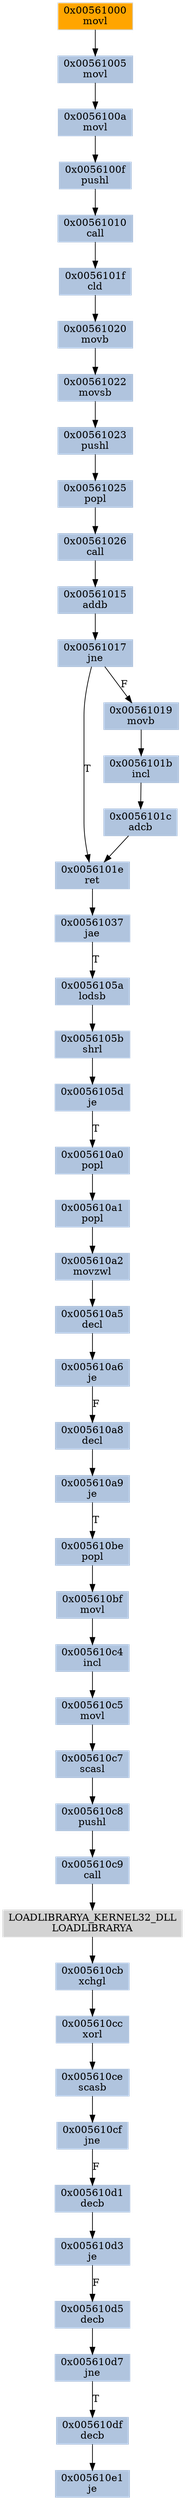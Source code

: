 strict digraph G {
	graph [bgcolor=transparent,
		name=G
	];
	node [color=lightsteelblue,
		fillcolor=lightsteelblue,
		shape=rectangle,
		style=filled
	];
	"0x005610d7"	[label="0x005610d7
jne"];
	"0x005610df"	[label="0x005610df
decb"];
	"0x005610d7" -> "0x005610df"	[color="#000000",
		label=T];
	"0x005610c5"	[label="0x005610c5
movl"];
	"0x005610c7"	[label="0x005610c7
scasl"];
	"0x005610c5" -> "0x005610c7"	[color="#000000"];
	"0x0056100a"	[label="0x0056100a
movl"];
	"0x0056100f"	[label="0x0056100f
pushl"];
	"0x0056100a" -> "0x0056100f"	[color="#000000"];
	"0x0056101c"	[label="0x0056101c
adcb"];
	"0x0056101e"	[label="0x0056101e
ret"];
	"0x0056101c" -> "0x0056101e"	[color="#000000"];
	"0x005610a5"	[label="0x005610a5
decl"];
	"0x005610a6"	[label="0x005610a6
je"];
	"0x005610a5" -> "0x005610a6"	[color="#000000"];
	"0x005610cf"	[label="0x005610cf
jne"];
	"0x005610d1"	[label="0x005610d1
decb"];
	"0x005610cf" -> "0x005610d1"	[color="#000000",
		label=F];
	"0x00561025"	[label="0x00561025
popl"];
	"0x00561026"	[label="0x00561026
call"];
	"0x00561025" -> "0x00561026"	[color="#000000"];
	"0x005610cc"	[label="0x005610cc
xorl"];
	"0x005610ce"	[label="0x005610ce
scasb"];
	"0x005610cc" -> "0x005610ce"	[color="#000000"];
	"0x00561022"	[label="0x00561022
movsb"];
	"0x00561023"	[label="0x00561023
pushl"];
	"0x00561022" -> "0x00561023"	[color="#000000"];
	"0x0056105a"	[label="0x0056105a
lodsb"];
	"0x0056105b"	[label="0x0056105b
shrl"];
	"0x0056105a" -> "0x0056105b"	[color="#000000"];
	"0x00561037"	[label="0x00561037
jae"];
	"0x00561037" -> "0x0056105a"	[color="#000000",
		label=T];
	"0x00561015"	[label="0x00561015
addb"];
	"0x00561026" -> "0x00561015"	[color="#000000"];
	"0x005610cb"	[label="0x005610cb
xchgl"];
	"0x005610cb" -> "0x005610cc"	[color="#000000"];
	"0x0056105d"	[label="0x0056105d
je"];
	"0x005610a0"	[label="0x005610a0
popl"];
	"0x0056105d" -> "0x005610a0"	[color="#000000",
		label=T];
	"0x00561023" -> "0x00561025"	[color="#000000"];
	"0x00561017"	[label="0x00561017
jne"];
	"0x00561017" -> "0x0056101e"	[color="#000000",
		label=T];
	"0x00561019"	[label="0x00561019
movb"];
	"0x00561017" -> "0x00561019"	[color="#000000",
		label=F];
	"0x005610d3"	[label="0x005610d3
je"];
	"0x005610d5"	[label="0x005610d5
decb"];
	"0x005610d3" -> "0x005610d5"	[color="#000000",
		label=F];
	"0x005610a1"	[label="0x005610a1
popl"];
	"0x005610a2"	[label="0x005610a2
movzwl"];
	"0x005610a1" -> "0x005610a2"	[color="#000000"];
	"0x0056101f"	[label="0x0056101f
cld"];
	"0x00561020"	[label="0x00561020
movb"];
	"0x0056101f" -> "0x00561020"	[color="#000000"];
	"0x0056101e" -> "0x00561037"	[color="#000000"];
	"0x0056105b" -> "0x0056105d"	[color="#000000"];
	"0x005610a8"	[label="0x005610a8
decl"];
	"0x005610a9"	[label="0x005610a9
je"];
	"0x005610a8" -> "0x005610a9"	[color="#000000"];
	"0x005610be"	[label="0x005610be
popl"];
	"0x005610bf"	[label="0x005610bf
movl"];
	"0x005610be" -> "0x005610bf"	[color="#000000"];
	"0x0056101b"	[label="0x0056101b
incl"];
	"0x0056101b" -> "0x0056101c"	[color="#000000"];
	"0x00561010"	[label="0x00561010
call"];
	"0x0056100f" -> "0x00561010"	[color="#000000"];
	"0x005610a6" -> "0x005610a8"	[color="#000000",
		label=F];
	"0x005610c9"	[label="0x005610c9
call"];
	LOADLIBRARYA_KERNEL32_DLL	[color=lightgrey,
		fillcolor=lightgrey,
		label="LOADLIBRARYA_KERNEL32_DLL
LOADLIBRARYA"];
	"0x005610c9" -> LOADLIBRARYA_KERNEL32_DLL	[color="#000000"];
	"0x00561010" -> "0x0056101f"	[color="#000000"];
	"0x005610c4"	[label="0x005610c4
incl"];
	"0x005610c4" -> "0x005610c5"	[color="#000000"];
	"0x005610e1"	[label="0x005610e1
je"];
	"0x005610df" -> "0x005610e1"	[color="#000000"];
	"0x00561005"	[label="0x00561005
movl"];
	"0x00561005" -> "0x0056100a"	[color="#000000"];
	"0x005610a9" -> "0x005610be"	[color="#000000",
		label=T];
	"0x00561019" -> "0x0056101b"	[color="#000000"];
	"0x005610d1" -> "0x005610d3"	[color="#000000"];
	LOADLIBRARYA_KERNEL32_DLL -> "0x005610cb"	[color="#000000"];
	"0x005610d5" -> "0x005610d7"	[color="#000000"];
	"0x005610a0" -> "0x005610a1"	[color="#000000"];
	"0x005610c8"	[label="0x005610c8
pushl"];
	"0x005610c8" -> "0x005610c9"	[color="#000000"];
	"0x00561015" -> "0x00561017"	[color="#000000"];
	"0x00561020" -> "0x00561022"	[color="#000000"];
	"0x005610bf" -> "0x005610c4"	[color="#000000"];
	"0x005610a2" -> "0x005610a5"	[color="#000000"];
	"0x00561000"	[color=lightgrey,
		fillcolor=orange,
		label="0x00561000
movl"];
	"0x00561000" -> "0x00561005"	[color="#000000"];
	"0x005610ce" -> "0x005610cf"	[color="#000000"];
	"0x005610c7" -> "0x005610c8"	[color="#000000"];
}
